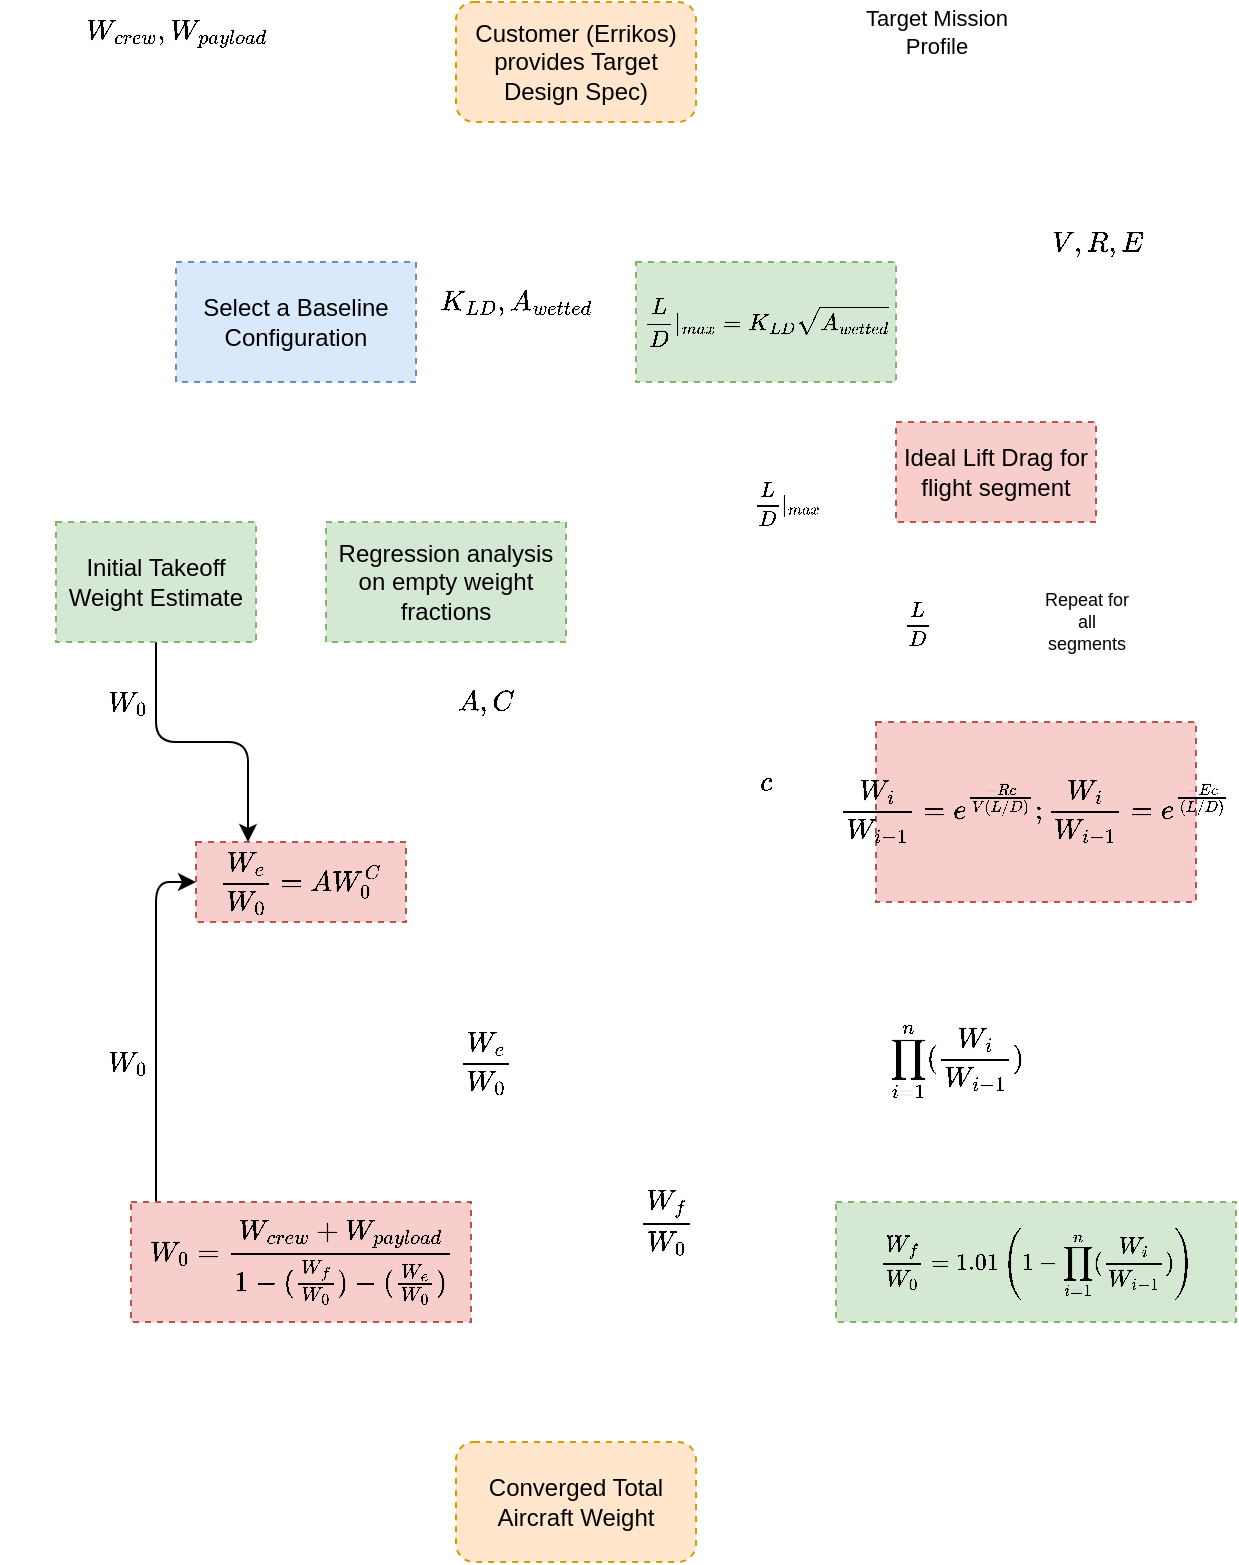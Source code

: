 <mxfile>
    <diagram id="i-uW8yBp0_7IIde-QJ6n" name="Page-1">
        <mxGraphModel dx="766" dy="1392" grid="1" gridSize="10" guides="1" tooltips="1" connect="1" arrows="1" fold="1" page="1" pageScale="1" pageWidth="3300" pageHeight="2339" background="none" math="1" shadow="0">
            <root>
                <UserObject label="" animation="show iT1mUx-9dt7Okqp-3R7k-16 fade&#10;wait 3000&#10;show iT1mUx-9dt7Okqp-3R7k-17 fade&#10;show iT1mUx-9dt7Okqp-3R7k-13 fade&#10;wait 3000&#10;show iT1mUx-9dt7Okqp-3R7k-1 fade&#10;show ThqwIy15VdaGmByljwmU-1 fade&#10;wait 3000&#10;show iT1mUx-9dt7Okqp-3R7k-10 fade&#10;show iT1mUx-9dt7Okqp-3R7k-11 fade&#10;show iT1mUx-9dt7Okqp-3R7k-9 fade&#10;show iT1mUx-9dt7Okqp-3R7k-72 fade&#10;show iT1mUx-9dt7Okqp-3R7k-26 fade&#10;show iT1mUx-9dt7Okqp-3R7k-24 fade&#10;show iT1mUx-9dt7Okqp-3R7k-23 fade&#10;wait 3000&#10;show iT1mUx-9dt7Okqp-3R7k-14 fade&#10;show iT1mUx-9dt7Okqp-3R7k-2 fade&#10;show iT1mUx-9dt7Okqp-3R7k-3 fade&#10;show iT1mUx-9dt7Okqp-3R7k-12 fade&#10;wait 3000&#10;show iT1mUx-9dt7Okqp-3R7k-15 fade&#10;show iT1mUx-9dt7Okqp-3R7k-18 fade&#10;show iT1mUx-9dt7Okqp-3R7k-20 fade&#10;show iT1mUx-9dt7Okqp-3R7k-21 fade&#10;wait 3000&#10;show iT1mUx-9dt7Okqp-3R7k-27 fade&#10;show iT1mUx-9dt7Okqp-3R7k-43 fade&#10;show iT1mUx-9dt7Okqp-3R7k-36 fade&#10;show iT1mUx-9dt7Okqp-3R7k-34 fade&#10;show iT1mUx-9dt7Okqp-3R7k-35 fade&#10;show iT1mUx-9dt7Okqp-3R7k-51 fade&#10;wait 5000&#10;show iT1mUx-9dt7Okqp-3R7k-37 fade&#10;show iT1mUx-9dt7Okqp-3R7k-38 fade&#10;show iT1mUx-9dt7Okqp-3R7k-44 fade&#10;show iT1mUx-9dt7Okqp-3R7k-40 fade&#10;wait 3000&#10;show iT1mUx-9dt7Okqp-3R7k-52 fade&#10;show iT1mUx-9dt7Okqp-3R7k-48 fade&#10;show iT1mUx-9dt7Okqp-3R7k-42 fade&#10;wait 3000&#10;show iT1mUx-9dt7Okqp-3R7k-61 fade&#10;show iT1mUx-9dt7Okqp-3R7k-55 fade&#10;show iT1mUx-9dt7Okqp-3R7k-68 fade&#10;show iT1mUx-9dt7Okqp-3R7k-69 fade&#10;show iT1mUx-9dt7Okqp-3R7k-65 fade&#10;show iT1mUx-9dt7Okqp-3R7k-64 fade&#10;show iT1mUx-9dt7Okqp-3R7k-66 fade&#10;show iT1mUx-9dt7Okqp-3R7k-67 fade&#10;show iT1mUx-9dt7Okqp-3R7k-50 fade&#10;wait 5000&#10;show iT1mUx-9dt7Okqp-3R7k-71 fade&#10;show iT1mUx-9dt7Okqp-3R7k-70 fade&#10;wait 10000&#10;" id="0">
                    <mxCell/>
                </UserObject>
                <mxCell id="1" parent="0"/>
                <mxCell id="iT1mUx-9dt7Okqp-3R7k-9" style="edgeStyle=orthogonalEdgeStyle;orthogonalLoop=1;jettySize=auto;html=1;rounded=1;" parent="1" source="ThqwIy15VdaGmByljwmU-1" target="iT1mUx-9dt7Okqp-3R7k-1" edge="1">
                    <mxGeometry relative="1" as="geometry">
                        <Array as="points">
                            <mxPoint x="720" y="810"/>
                        </Array>
                    </mxGeometry>
                </mxCell>
                <mxCell id="iT1mUx-9dt7Okqp-3R7k-70" style="edgeStyle=orthogonalEdgeStyle;orthogonalLoop=1;jettySize=auto;html=1;fontSize=10;startArrow=none;startFill=0;endArrow=classic;endFill=1;entryX=0.5;entryY=0;entryDx=0;entryDy=0;rounded=1;strokeColor=#FFFFFF;" parent="1" source="ThqwIy15VdaGmByljwmU-1" target="iT1mUx-9dt7Okqp-3R7k-71" edge="1">
                    <mxGeometry relative="1" as="geometry">
                        <mxPoint x="865" y="910" as="targetPoint"/>
                    </mxGeometry>
                </mxCell>
                <mxCell id="ThqwIy15VdaGmByljwmU-1" value="$$W_0 = \frac{W_{crew} + W_{payload}}{1-(\frac{W_f}{W_0})-(\frac{W_e}{W_0})}$$" style="rounded=0;whiteSpace=wrap;html=1;fillColor=#f8cecc;strokeColor=#b85450;dashed=1;fontColor=#000000;" parent="1" vertex="1">
                    <mxGeometry x="707.5" y="790" width="170" height="60" as="geometry"/>
                </mxCell>
                <mxCell id="iT1mUx-9dt7Okqp-3R7k-72" style="edgeStyle=orthogonalEdgeStyle;rounded=1;orthogonalLoop=1;jettySize=auto;html=1;exitX=1;exitY=0.5;exitDx=0;exitDy=0;fontSize=12;startArrow=none;startFill=0;endArrow=classic;endFill=1;strokeColor=#FFFFFF;" parent="1" source="iT1mUx-9dt7Okqp-3R7k-1" edge="1">
                    <mxGeometry relative="1" as="geometry">
                        <mxPoint x="865" y="790" as="targetPoint"/>
                        <Array as="points">
                            <mxPoint x="865" y="630"/>
                        </Array>
                    </mxGeometry>
                </mxCell>
                <mxCell id="iT1mUx-9dt7Okqp-3R7k-1" value="$$\frac{W_e}{W_0} = AW_0^{C}$$" style="rounded=0;whiteSpace=wrap;html=1;fillColor=#f8cecc;strokeColor=#b85450;dashed=1;fontColor=#000000;" parent="1" vertex="1">
                    <mxGeometry x="740" y="610" width="105" height="40" as="geometry"/>
                </mxCell>
                <mxCell id="iT1mUx-9dt7Okqp-3R7k-3" style="edgeStyle=orthogonalEdgeStyle;orthogonalLoop=1;jettySize=auto;html=1;entryX=0.25;entryY=0;entryDx=0;entryDy=0;rounded=1;" parent="1" source="iT1mUx-9dt7Okqp-3R7k-2" target="iT1mUx-9dt7Okqp-3R7k-1" edge="1">
                    <mxGeometry relative="1" as="geometry">
                        <Array as="points">
                            <mxPoint x="720" y="560"/>
                            <mxPoint x="766" y="560"/>
                            <mxPoint x="766" y="610"/>
                        </Array>
                    </mxGeometry>
                </mxCell>
                <mxCell id="iT1mUx-9dt7Okqp-3R7k-2" value="Initial Takeoff Weight Estimate" style="rounded=0;whiteSpace=wrap;html=1;dashed=1;fillColor=#d5e8d4;strokeColor=#82b366;fontColor=#000000;" parent="1" vertex="1">
                    <mxGeometry x="670" y="450" width="100" height="60" as="geometry"/>
                </mxCell>
                <mxCell id="iT1mUx-9dt7Okqp-3R7k-10" value="$$\frac{W_e}{W_0}$$" style="text;html=1;align=center;verticalAlign=middle;resizable=0;points=[];autosize=1;strokeColor=none;fillColor=none;" parent="1" vertex="1">
                    <mxGeometry x="820" y="710" width="130" height="20" as="geometry"/>
                </mxCell>
                <mxCell id="iT1mUx-9dt7Okqp-3R7k-11" value="$$W_0$$" style="text;html=1;align=center;verticalAlign=middle;resizable=0;points=[];autosize=1;strokeColor=none;fillColor=none;" parent="1" vertex="1">
                    <mxGeometry x="670" y="710" width="70" height="20" as="geometry"/>
                </mxCell>
                <mxCell id="iT1mUx-9dt7Okqp-3R7k-12" value="$$W_0$$" style="text;html=1;align=center;verticalAlign=middle;resizable=0;points=[];autosize=1;strokeColor=none;fillColor=none;" parent="1" vertex="1">
                    <mxGeometry x="670" y="530" width="70" height="20" as="geometry"/>
                </mxCell>
                <mxCell id="iT1mUx-9dt7Okqp-3R7k-14" style="edgeStyle=orthogonalEdgeStyle;rounded=1;orthogonalLoop=1;jettySize=auto;html=1;entryX=0.5;entryY=0;entryDx=0;entryDy=0;strokeColor=#FFFFFF;" parent="1" source="iT1mUx-9dt7Okqp-3R7k-13" target="iT1mUx-9dt7Okqp-3R7k-2" edge="1">
                    <mxGeometry relative="1" as="geometry">
                        <Array as="points">
                            <mxPoint x="790" y="410"/>
                            <mxPoint x="720" y="410"/>
                        </Array>
                    </mxGeometry>
                </mxCell>
                <mxCell id="iT1mUx-9dt7Okqp-3R7k-18" style="edgeStyle=orthogonalEdgeStyle;rounded=1;orthogonalLoop=1;jettySize=auto;html=1;entryX=0.5;entryY=0;entryDx=0;entryDy=0;strokeColor=#FFFFFF;" parent="1" source="iT1mUx-9dt7Okqp-3R7k-13" target="iT1mUx-9dt7Okqp-3R7k-15" edge="1">
                    <mxGeometry relative="1" as="geometry">
                        <Array as="points">
                            <mxPoint x="790" y="410"/>
                            <mxPoint x="865" y="410"/>
                        </Array>
                    </mxGeometry>
                </mxCell>
                <mxCell id="iT1mUx-9dt7Okqp-3R7k-37" style="edgeStyle=orthogonalEdgeStyle;rounded=1;orthogonalLoop=1;jettySize=auto;html=1;entryX=0;entryY=0.5;entryDx=0;entryDy=0;startArrow=none;startFill=0;endArrow=classic;endFill=1;strokeColor=#FFFFFF;" parent="1" source="iT1mUx-9dt7Okqp-3R7k-13" target="iT1mUx-9dt7Okqp-3R7k-34" edge="1">
                    <mxGeometry relative="1" as="geometry">
                        <Array as="points">
                            <mxPoint x="790" y="410"/>
                            <mxPoint x="960" y="410"/>
                            <mxPoint x="960" y="595"/>
                        </Array>
                    </mxGeometry>
                </mxCell>
                <mxCell id="iT1mUx-9dt7Okqp-3R7k-52" style="edgeStyle=orthogonalEdgeStyle;rounded=1;orthogonalLoop=1;jettySize=auto;html=1;entryX=0;entryY=0.5;entryDx=0;entryDy=0;fontSize=9;startArrow=none;startFill=0;endArrow=classic;endFill=1;strokeColor=#FFFFFF;" parent="1" source="iT1mUx-9dt7Okqp-3R7k-13" target="iT1mUx-9dt7Okqp-3R7k-42" edge="1">
                    <mxGeometry relative="1" as="geometry"/>
                </mxCell>
                <mxCell id="iT1mUx-9dt7Okqp-3R7k-13" value="Select a Baseline Configuration" style="rounded=0;whiteSpace=wrap;html=1;dashed=1;fillColor=#dae8fc;strokeColor=#6c8ebf;fontColor=#000000;" parent="1" vertex="1">
                    <mxGeometry x="730" y="320" width="120" height="60" as="geometry"/>
                </mxCell>
                <mxCell id="iT1mUx-9dt7Okqp-3R7k-20" style="edgeStyle=orthogonalEdgeStyle;rounded=1;orthogonalLoop=1;jettySize=auto;html=1;entryX=0.75;entryY=0;entryDx=0;entryDy=0;strokeColor=#FFFFFF;" parent="1" source="iT1mUx-9dt7Okqp-3R7k-15" target="iT1mUx-9dt7Okqp-3R7k-1" edge="1">
                    <mxGeometry relative="1" as="geometry"/>
                </mxCell>
                <mxCell id="iT1mUx-9dt7Okqp-3R7k-15" value="Regression analysis on empty weight fractions" style="rounded=0;whiteSpace=wrap;html=1;dashed=1;fillColor=#d5e8d4;strokeColor=#82b366;fontColor=#000000;" parent="1" vertex="1">
                    <mxGeometry x="805" y="450" width="120" height="60" as="geometry"/>
                </mxCell>
                <mxCell id="iT1mUx-9dt7Okqp-3R7k-17" style="edgeStyle=orthogonalEdgeStyle;rounded=1;orthogonalLoop=1;jettySize=auto;html=1;strokeColor=#FFFFFF;" parent="1" source="iT1mUx-9dt7Okqp-3R7k-16" target="iT1mUx-9dt7Okqp-3R7k-13" edge="1">
                    <mxGeometry relative="1" as="geometry"/>
                </mxCell>
                <mxCell id="iT1mUx-9dt7Okqp-3R7k-23" style="edgeStyle=orthogonalEdgeStyle;rounded=1;orthogonalLoop=1;jettySize=auto;html=1;entryX=0;entryY=0.5;entryDx=0;entryDy=0;strokeColor=#FFFFFF;" parent="1" source="iT1mUx-9dt7Okqp-3R7k-16" target="ThqwIy15VdaGmByljwmU-1" edge="1">
                    <mxGeometry relative="1" as="geometry">
                        <mxPoint x="780" y="830" as="targetPoint"/>
                        <Array as="points">
                            <mxPoint x="650" y="220"/>
                            <mxPoint x="650" y="820"/>
                        </Array>
                    </mxGeometry>
                </mxCell>
                <mxCell id="iT1mUx-9dt7Okqp-3R7k-44" style="edgeStyle=orthogonalEdgeStyle;rounded=1;orthogonalLoop=1;jettySize=auto;html=1;startArrow=none;startFill=0;endArrow=classic;endFill=1;entryX=0.873;entryY=-0.004;entryDx=0;entryDy=0;entryPerimeter=0;strokeColor=#FFFFFF;" parent="1" target="iT1mUx-9dt7Okqp-3R7k-34" edge="1">
                    <mxGeometry relative="1" as="geometry">
                        <Array as="points">
                            <mxPoint x="1220" y="320"/>
                        </Array>
                        <mxPoint x="1140" y="320" as="sourcePoint"/>
                    </mxGeometry>
                </mxCell>
                <mxCell id="iT1mUx-9dt7Okqp-3R7k-55" style="edgeStyle=orthogonalEdgeStyle;rounded=1;orthogonalLoop=1;jettySize=auto;html=1;fontSize=9;startArrow=none;startFill=0;endArrow=classic;endFill=1;strokeColor=#FFFFFF;" parent="1" source="iT1mUx-9dt7Okqp-3R7k-16" target="iT1mUx-9dt7Okqp-3R7k-50" edge="1">
                    <mxGeometry relative="1" as="geometry"/>
                </mxCell>
                <mxCell id="iT1mUx-9dt7Okqp-3R7k-16" value="Customer (Errikos) provides Target Design Spec)" style="rounded=1;whiteSpace=wrap;html=1;dashed=1;fillColor=#ffe6cc;strokeColor=#d79b00;fontColor=#000000;" parent="1" vertex="1">
                    <mxGeometry x="870" y="190" width="120" height="60" as="geometry"/>
                </mxCell>
                <mxCell id="iT1mUx-9dt7Okqp-3R7k-21" value="$$A, C$$" style="text;html=1;align=center;verticalAlign=middle;resizable=0;points=[];autosize=1;strokeColor=none;fillColor=none;" parent="1" vertex="1">
                    <mxGeometry x="850" y="530" width="70" height="20" as="geometry"/>
                </mxCell>
                <mxCell id="iT1mUx-9dt7Okqp-3R7k-24" value="$$W_{crew}, W_{payload}&lt;br&gt;$$" style="text;html=1;align=center;verticalAlign=middle;resizable=0;points=[];autosize=1;strokeColor=none;fillColor=none;" parent="1" vertex="1">
                    <mxGeometry x="655" y="190" width="150" height="30" as="geometry"/>
                </mxCell>
                <mxCell id="iT1mUx-9dt7Okqp-3R7k-26" value="" style="shape=image;html=1;verticalAlign=top;verticalLabelPosition=bottom;labelBackgroundColor=#ffffff;imageAspect=0;aspect=fixed;image=https://cdn0.iconfinder.com/data/icons/doodle-audio-video-game/91/Audio_-_Video_-_Game_29-128.png;rounded=0;dashed=1;direction=south;flipH=1;" parent="1" vertex="1">
                    <mxGeometry x="770" y="697.5" width="45" height="45" as="geometry"/>
                </mxCell>
                <mxCell id="iT1mUx-9dt7Okqp-3R7k-43" style="edgeStyle=orthogonalEdgeStyle;rounded=1;orthogonalLoop=1;jettySize=auto;html=1;entryX=1;entryY=0.5;entryDx=0;entryDy=0;startArrow=none;startFill=0;endArrow=classic;endFill=1;strokeColor=#FFFFFF;" parent="1" source="iT1mUx-9dt7Okqp-3R7k-27" target="ThqwIy15VdaGmByljwmU-1" edge="1">
                    <mxGeometry relative="1" as="geometry"/>
                </mxCell>
                <mxCell id="iT1mUx-9dt7Okqp-3R7k-27" value="$$\frac{W_f}{W_0} = 1.01\left(1-\prod_{i=1}^{n}(\frac{W_i}{W_{i-1}})\right)$$" style="rounded=0;whiteSpace=wrap;html=1;dashed=1;fillColor=#d5e8d4;strokeColor=#82b366;fontSize=10;fontColor=#000000;" parent="1" vertex="1">
                    <mxGeometry x="1060" y="790" width="200" height="60" as="geometry"/>
                </mxCell>
                <mxCell id="iT1mUx-9dt7Okqp-3R7k-35" style="edgeStyle=orthogonalEdgeStyle;rounded=1;orthogonalLoop=1;jettySize=auto;html=1;startArrow=none;startFill=0;endArrow=classic;endFill=1;entryX=0.5;entryY=0;entryDx=0;entryDy=0;exitX=0.5;exitY=1;exitDx=0;exitDy=0;strokeColor=#FFFFFF;" parent="1" source="iT1mUx-9dt7Okqp-3R7k-34" target="iT1mUx-9dt7Okqp-3R7k-27" edge="1">
                    <mxGeometry relative="1" as="geometry">
                        <mxPoint x="1160" y="790" as="targetPoint"/>
                        <Array as="points">
                            <mxPoint x="1160" y="760"/>
                            <mxPoint x="1160" y="760"/>
                        </Array>
                    </mxGeometry>
                </mxCell>
                <mxCell id="iT1mUx-9dt7Okqp-3R7k-64" style="edgeStyle=orthogonalEdgeStyle;rounded=1;orthogonalLoop=1;jettySize=auto;html=1;entryX=0.701;entryY=0.997;entryDx=0;entryDy=0;fontSize=12;startArrow=none;startFill=0;endArrow=classic;endFill=1;entryPerimeter=0;strokeColor=#FFFFFF;" parent="1" source="iT1mUx-9dt7Okqp-3R7k-34" target="iT1mUx-9dt7Okqp-3R7k-50" edge="1">
                    <mxGeometry relative="1" as="geometry"/>
                </mxCell>
                <mxCell id="iT1mUx-9dt7Okqp-3R7k-34" value="$$\frac{W_i}{W_{i-1}} = e^{\frac{-Rc}{V(L/D)}};&lt;br&gt;\\\\&lt;br&gt;\frac{W_{i}}{W_{i-1}} = e^{\frac{-Ec}{(L/D)}}$$" style="rounded=0;whiteSpace=wrap;html=1;dashed=1;fillColor=#f8cecc;strokeColor=#b85450;fontColor=#000000;" parent="1" vertex="1">
                    <mxGeometry x="1080" y="550" width="160" height="90" as="geometry"/>
                </mxCell>
                <mxCell id="iT1mUx-9dt7Okqp-3R7k-36" value="$$\frac{W_f}{W_0}$$" style="text;html=1;align=center;verticalAlign=middle;resizable=0;points=[];autosize=1;strokeColor=none;fillColor=none;" parent="1" vertex="1">
                    <mxGeometry x="910" y="790" width="130" height="20" as="geometry"/>
                </mxCell>
                <mxCell id="iT1mUx-9dt7Okqp-3R7k-38" value="$$c$$" style="text;html=1;align=center;verticalAlign=middle;resizable=0;points=[];autosize=1;strokeColor=none;fillColor=none;rotation=0;" parent="1" vertex="1">
                    <mxGeometry x="1000" y="570" width="50" height="20" as="geometry"/>
                </mxCell>
                <mxCell id="iT1mUx-9dt7Okqp-3R7k-40" value="$$V, R, E$$" style="text;html=1;align=center;verticalAlign=middle;resizable=0;points=[];autosize=1;strokeColor=none;fillColor=none;" parent="1" vertex="1">
                    <mxGeometry x="1150" y="300" width="80" height="20" as="geometry"/>
                </mxCell>
                <mxCell id="iT1mUx-9dt7Okqp-3R7k-61" style="edgeStyle=orthogonalEdgeStyle;rounded=1;orthogonalLoop=1;jettySize=auto;html=1;entryX=0;entryY=0.5;entryDx=0;entryDy=0;fontSize=12;startArrow=none;startFill=0;endArrow=classic;endFill=1;exitX=0.5;exitY=1;exitDx=0;exitDy=0;strokeColor=#FFFFFF;" parent="1" source="iT1mUx-9dt7Okqp-3R7k-42" target="iT1mUx-9dt7Okqp-3R7k-50" edge="1">
                    <mxGeometry relative="1" as="geometry">
                        <Array as="points">
                            <mxPoint x="1025" y="425"/>
                        </Array>
                    </mxGeometry>
                </mxCell>
                <mxCell id="iT1mUx-9dt7Okqp-3R7k-42" value="$$\frac{L}{D}\rvert_{max} = K_{LD}\sqrt{A_{wetted}}$$" style="whiteSpace=wrap;html=1;rounded=0;dashed=1;fillColor=#d5e8d4;strokeColor=#82b366;fontSize=10;fontColor=#000000;" parent="1" vertex="1">
                    <mxGeometry x="960" y="320" width="130" height="60" as="geometry"/>
                </mxCell>
                <mxCell id="iT1mUx-9dt7Okqp-3R7k-48" value="$$K_{LD}, A_{wetted}$$" style="text;html=1;align=center;verticalAlign=middle;resizable=0;points=[];autosize=1;strokeColor=none;fillColor=none;" parent="1" vertex="1">
                    <mxGeometry x="830" y="330" width="140" height="20" as="geometry"/>
                </mxCell>
                <mxCell id="iT1mUx-9dt7Okqp-3R7k-65" style="edgeStyle=orthogonalEdgeStyle;orthogonalLoop=1;jettySize=auto;html=1;entryX=0.217;entryY=-0.002;entryDx=0;entryDy=0;fontSize=12;startArrow=none;startFill=0;endArrow=classic;endFill=1;exitX=0.25;exitY=1;exitDx=0;exitDy=0;entryPerimeter=0;curved=1;strokeColor=#FFFFFF;" parent="1" source="iT1mUx-9dt7Okqp-3R7k-50" target="iT1mUx-9dt7Okqp-3R7k-34" edge="1">
                    <mxGeometry relative="1" as="geometry"/>
                </mxCell>
                <mxCell id="iT1mUx-9dt7Okqp-3R7k-50" value="Ideal Lift Drag for flight segment" style="whiteSpace=wrap;html=1;rounded=0;dashed=1;fontSize=12;fillColor=#f8cecc;strokeColor=#b85450;fontColor=#000000;" parent="1" vertex="1">
                    <mxGeometry x="1090" y="400" width="100" height="50" as="geometry"/>
                </mxCell>
                <mxCell id="iT1mUx-9dt7Okqp-3R7k-51" value="&lt;span style=&quot;font-size: 12px&quot;&gt;$$\prod_{i=1}^n(\frac{W_i}{W_{i-1}})$$&lt;/span&gt;" style="text;html=1;align=center;verticalAlign=middle;resizable=0;points=[];autosize=1;strokeColor=none;fillColor=none;fontSize=9;" parent="1" vertex="1">
                    <mxGeometry x="1010" y="710" width="220" height="20" as="geometry"/>
                </mxCell>
                <mxCell id="iT1mUx-9dt7Okqp-3R7k-66" value="Repeat for&lt;br&gt;all &lt;br&gt;segments" style="text;html=1;align=center;verticalAlign=middle;resizable=0;points=[];autosize=1;strokeColor=none;fillColor=none;fontSize=9;" parent="1" vertex="1">
                    <mxGeometry x="1155" y="480" width="60" height="40" as="geometry"/>
                </mxCell>
                <mxCell id="iT1mUx-9dt7Okqp-3R7k-67" value="$$\frac{L}{D}$$" style="text;html=1;align=center;verticalAlign=middle;resizable=0;points=[];autosize=1;strokeColor=none;fillColor=none;fontSize=9;" parent="1" vertex="1">
                    <mxGeometry x="1060" y="490" width="80" height="20" as="geometry"/>
                </mxCell>
                <mxCell id="iT1mUx-9dt7Okqp-3R7k-68" value="Target Mission&lt;br style=&quot;font-size: 11px;&quot;&gt;Profile" style="text;html=1;align=center;verticalAlign=middle;resizable=0;points=[];autosize=1;strokeColor=none;fillColor=none;fontSize=11;" parent="1" vertex="1">
                    <mxGeometry x="1065" y="190" width="90" height="30" as="geometry"/>
                </mxCell>
                <mxCell id="iT1mUx-9dt7Okqp-3R7k-69" value="$$\frac{L}{D}\rvert_{max}$$" style="text;html=1;align=center;verticalAlign=middle;resizable=0;points=[];autosize=1;strokeColor=none;fillColor=none;fontSize=9;" parent="1" vertex="1">
                    <mxGeometry x="970" y="430" width="130" height="20" as="geometry"/>
                </mxCell>
                <mxCell id="iT1mUx-9dt7Okqp-3R7k-71" value="Converged Total Aircraft Weight" style="rounded=1;whiteSpace=wrap;html=1;dashed=1;fontSize=12;fillColor=#ffe6cc;strokeColor=#d79b00;fontColor=#000000;" parent="1" vertex="1">
                    <mxGeometry x="870" y="910" width="120" height="60" as="geometry"/>
                </mxCell>
            </root>
        </mxGraphModel>
    </diagram>
</mxfile>